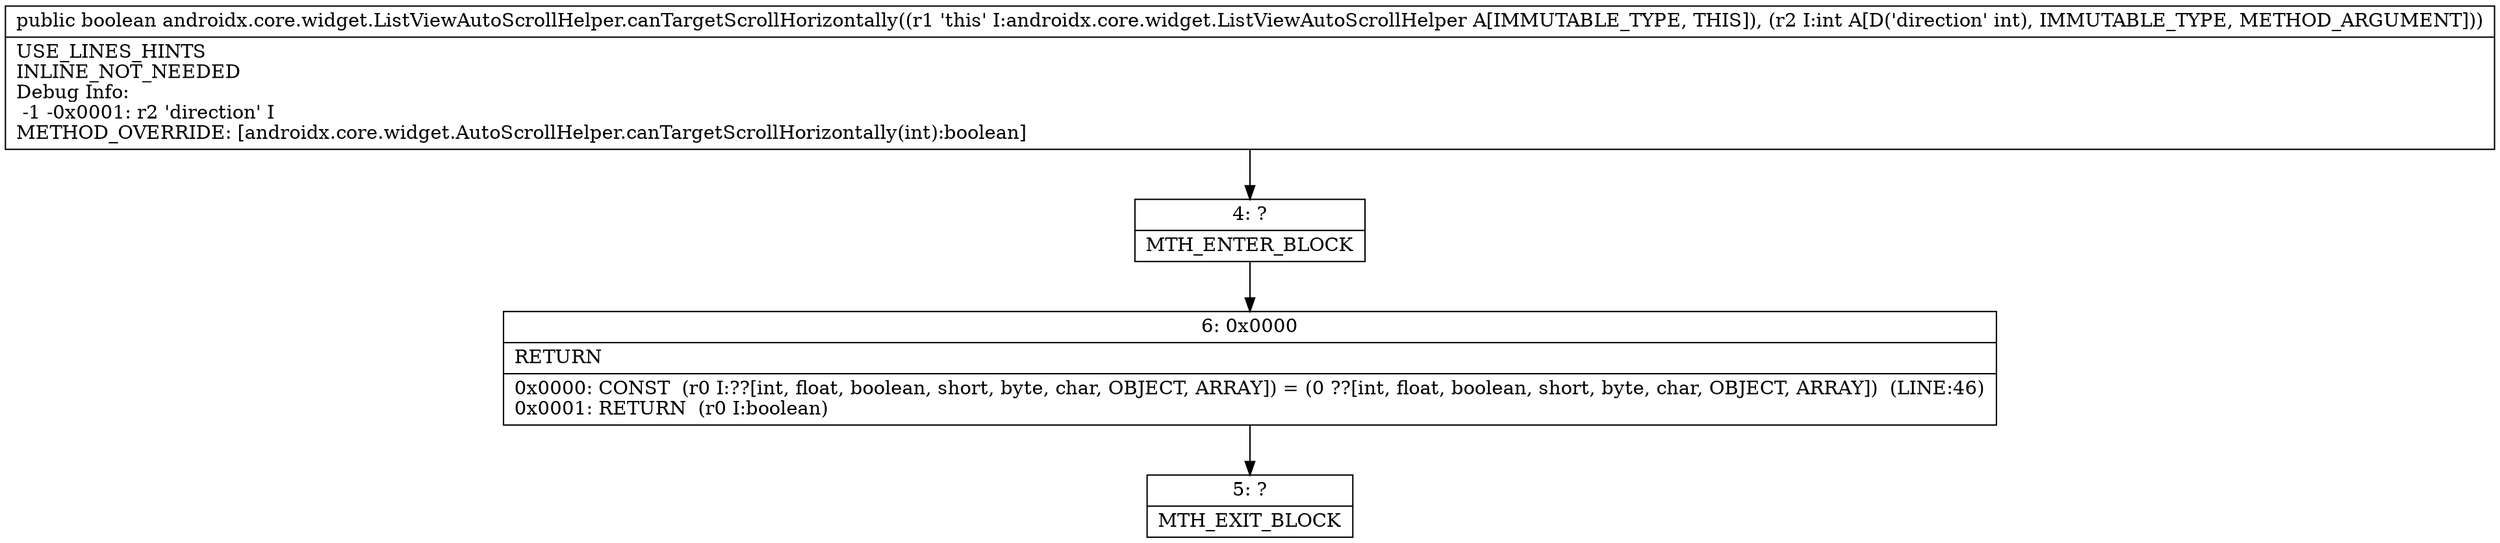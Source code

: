 digraph "CFG forandroidx.core.widget.ListViewAutoScrollHelper.canTargetScrollHorizontally(I)Z" {
Node_4 [shape=record,label="{4\:\ ?|MTH_ENTER_BLOCK\l}"];
Node_6 [shape=record,label="{6\:\ 0x0000|RETURN\l|0x0000: CONST  (r0 I:??[int, float, boolean, short, byte, char, OBJECT, ARRAY]) = (0 ??[int, float, boolean, short, byte, char, OBJECT, ARRAY])  (LINE:46)\l0x0001: RETURN  (r0 I:boolean) \l}"];
Node_5 [shape=record,label="{5\:\ ?|MTH_EXIT_BLOCK\l}"];
MethodNode[shape=record,label="{public boolean androidx.core.widget.ListViewAutoScrollHelper.canTargetScrollHorizontally((r1 'this' I:androidx.core.widget.ListViewAutoScrollHelper A[IMMUTABLE_TYPE, THIS]), (r2 I:int A[D('direction' int), IMMUTABLE_TYPE, METHOD_ARGUMENT]))  | USE_LINES_HINTS\lINLINE_NOT_NEEDED\lDebug Info:\l  \-1 \-0x0001: r2 'direction' I\lMETHOD_OVERRIDE: [androidx.core.widget.AutoScrollHelper.canTargetScrollHorizontally(int):boolean]\l}"];
MethodNode -> Node_4;Node_4 -> Node_6;
Node_6 -> Node_5;
}

